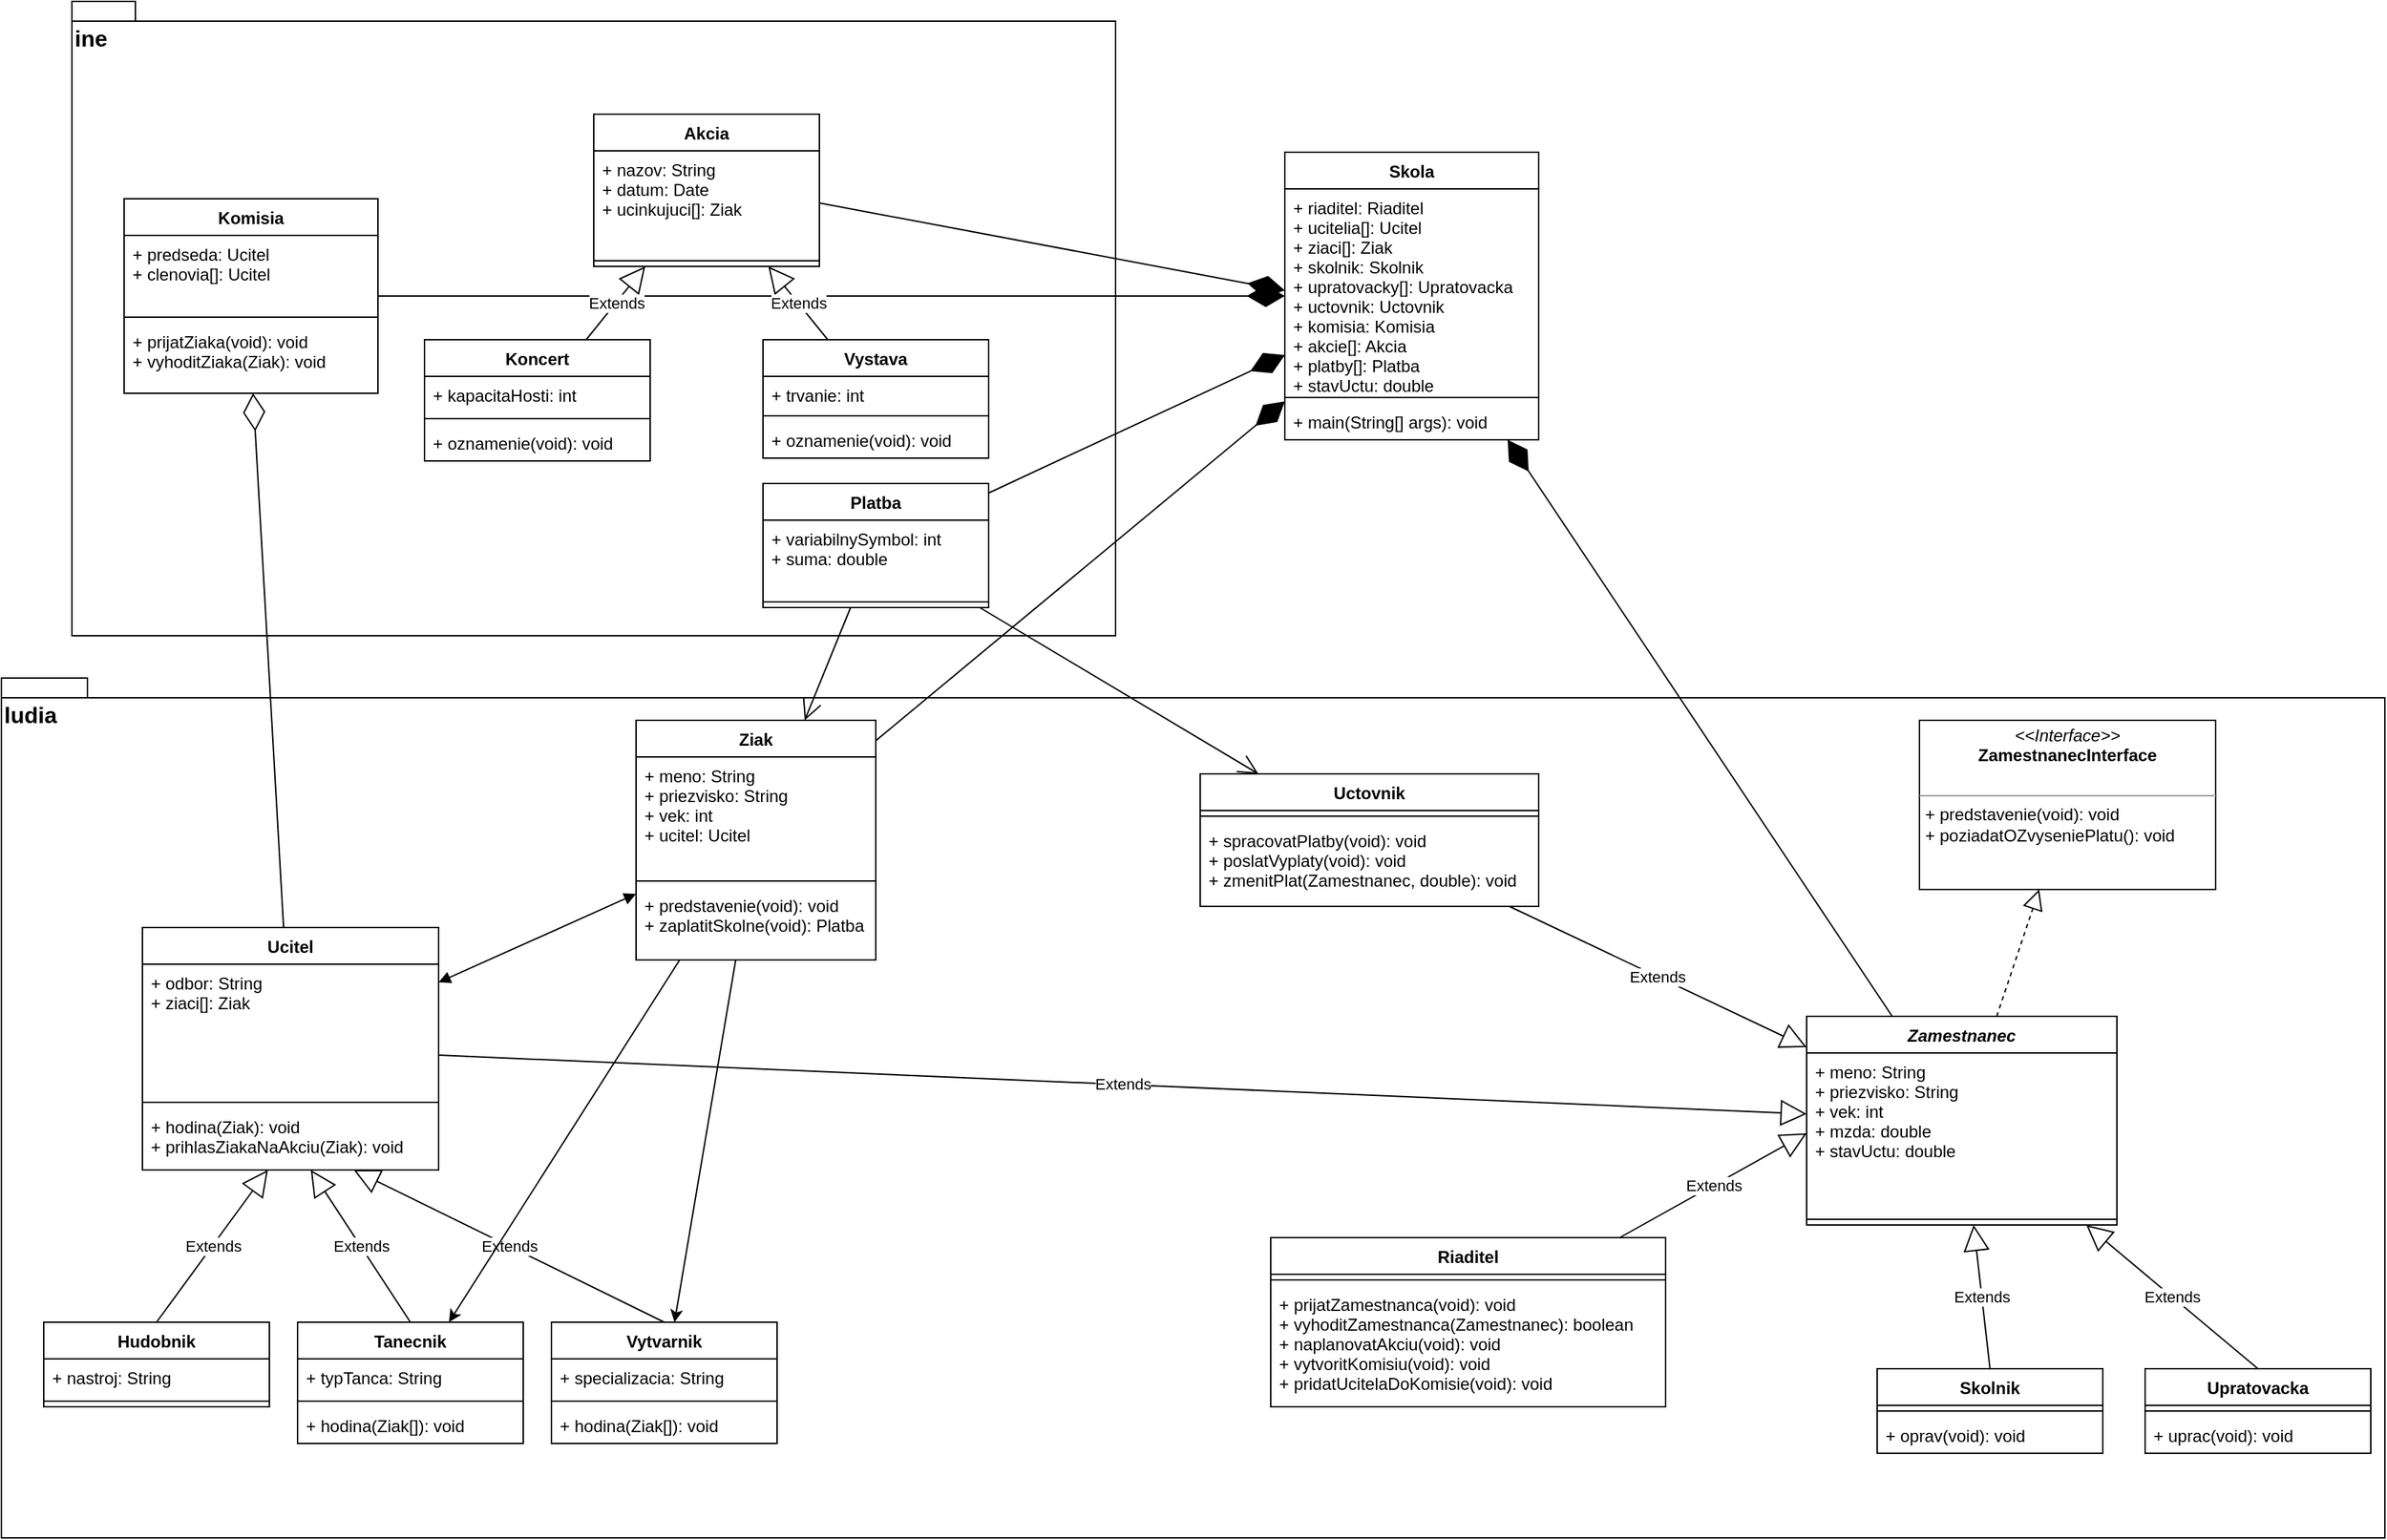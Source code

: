 <mxfile version="13.10.4" type="github">
  <diagram id="N2YPIgNRcK82xlx7fRUC" name="Page-1">
    <mxGraphModel dx="1929" dy="1751" grid="1" gridSize="10" guides="1" tooltips="1" connect="1" arrows="1" fold="1" page="1" pageScale="1" pageWidth="827" pageHeight="1169" math="0" shadow="0">
      <root>
        <mxCell id="0" />
        <mxCell id="1" parent="0" />
        <mxCell id="N0O4WY-tbhQ_1HVdS0zJ-13" value="ine" style="shape=folder;fontStyle=1;spacingTop=10;tabWidth=40;tabHeight=14;tabPosition=left;html=1;align=left;verticalAlign=top;fontSize=16;" parent="1" vertex="1">
          <mxGeometry x="-450" y="-240" width="740" height="450" as="geometry" />
        </mxCell>
        <mxCell id="N0O4WY-tbhQ_1HVdS0zJ-12" value="ludia&lt;br&gt;" style="shape=folder;fontStyle=1;spacingTop=10;tabWidth=40;tabHeight=14;tabPosition=left;html=1;align=left;verticalAlign=top;fontSize=16;" parent="1" vertex="1">
          <mxGeometry x="-500" y="240" width="1690" height="610" as="geometry" />
        </mxCell>
        <mxCell id="FGAskcrmeEgK5uuy6muu-1" value="Skola" style="swimlane;fontStyle=1;align=center;verticalAlign=top;childLayout=stackLayout;horizontal=1;startSize=26;horizontalStack=0;resizeParent=1;resizeParentMax=0;resizeLast=0;collapsible=1;marginBottom=0;" parent="1" vertex="1">
          <mxGeometry x="410" y="-133" width="180" height="204" as="geometry" />
        </mxCell>
        <mxCell id="FGAskcrmeEgK5uuy6muu-2" value="+ riaditel: Riaditel&#xa;+ ucitelia[]: Ucitel&#xa;+ ziaci[]: Ziak&#xa;+ skolnik: Skolnik&#xa;+ upratovacky[]: Upratovacka&#xa;+ uctovnik: Uctovnik&#xa;+ komisia: Komisia&#xa;+ akcie[]: Akcia&#xa;+ platby[]: Platba&#xa;+ stavUctu: double" style="text;strokeColor=none;fillColor=none;align=left;verticalAlign=top;spacingLeft=4;spacingRight=4;overflow=hidden;rotatable=0;points=[[0,0.5],[1,0.5]];portConstraint=eastwest;" parent="FGAskcrmeEgK5uuy6muu-1" vertex="1">
          <mxGeometry y="26" width="180" height="144" as="geometry" />
        </mxCell>
        <mxCell id="FGAskcrmeEgK5uuy6muu-3" value="" style="line;strokeWidth=1;fillColor=none;align=left;verticalAlign=middle;spacingTop=-1;spacingLeft=3;spacingRight=3;rotatable=0;labelPosition=right;points=[];portConstraint=eastwest;" parent="FGAskcrmeEgK5uuy6muu-1" vertex="1">
          <mxGeometry y="170" width="180" height="8" as="geometry" />
        </mxCell>
        <mxCell id="FGAskcrmeEgK5uuy6muu-4" value="+ main(String[] args): void" style="text;strokeColor=none;fillColor=none;align=left;verticalAlign=top;spacingLeft=4;spacingRight=4;overflow=hidden;rotatable=0;points=[[0,0.5],[1,0.5]];portConstraint=eastwest;" parent="FGAskcrmeEgK5uuy6muu-1" vertex="1">
          <mxGeometry y="178" width="180" height="26" as="geometry" />
        </mxCell>
        <mxCell id="FGAskcrmeEgK5uuy6muu-7" value="Riaditel" style="swimlane;fontStyle=1;align=center;verticalAlign=top;childLayout=stackLayout;horizontal=1;startSize=26;horizontalStack=0;resizeParent=1;resizeParentMax=0;resizeLast=0;collapsible=1;marginBottom=0;" parent="1" vertex="1">
          <mxGeometry x="400" y="637" width="280" height="120" as="geometry" />
        </mxCell>
        <mxCell id="FGAskcrmeEgK5uuy6muu-9" value="" style="line;strokeWidth=1;fillColor=none;align=left;verticalAlign=middle;spacingTop=-1;spacingLeft=3;spacingRight=3;rotatable=0;labelPosition=right;points=[];portConstraint=eastwest;" parent="FGAskcrmeEgK5uuy6muu-7" vertex="1">
          <mxGeometry y="26" width="280" height="8" as="geometry" />
        </mxCell>
        <mxCell id="FGAskcrmeEgK5uuy6muu-10" value="+ prijatZamestnanca(void): void&#xa;+ vyhoditZamestnanca(Zamestnanec): boolean&#xa;+ naplanovatAkciu(void): void&#xa;+ vytvoritKomisiu(void): void&#xa;+ pridatUcitelaDoKomisie(void): void" style="text;strokeColor=none;fillColor=none;align=left;verticalAlign=top;spacingLeft=4;spacingRight=4;overflow=hidden;rotatable=0;points=[[0,0.5],[1,0.5]];portConstraint=eastwest;" parent="FGAskcrmeEgK5uuy6muu-7" vertex="1">
          <mxGeometry y="34" width="280" height="86" as="geometry" />
        </mxCell>
        <mxCell id="FGAskcrmeEgK5uuy6muu-11" value="Zamestnanec" style="swimlane;fontStyle=3;align=center;verticalAlign=top;childLayout=stackLayout;horizontal=1;startSize=26;horizontalStack=0;resizeParent=1;resizeParentMax=0;resizeLast=0;collapsible=1;marginBottom=0;" parent="1" vertex="1">
          <mxGeometry x="780" y="480" width="220" height="148" as="geometry" />
        </mxCell>
        <mxCell id="FGAskcrmeEgK5uuy6muu-12" value="+ meno: String&#xa;+ priezvisko: String&#xa;+ vek: int&#xa;+ mzda: double&#xa;+ stavUctu: double" style="text;strokeColor=none;fillColor=none;align=left;verticalAlign=top;spacingLeft=4;spacingRight=4;overflow=hidden;rotatable=0;points=[[0,0.5],[1,0.5]];portConstraint=eastwest;" parent="FGAskcrmeEgK5uuy6muu-11" vertex="1">
          <mxGeometry y="26" width="220" height="114" as="geometry" />
        </mxCell>
        <mxCell id="FGAskcrmeEgK5uuy6muu-13" value="" style="line;strokeWidth=1;fillColor=none;align=left;verticalAlign=middle;spacingTop=-1;spacingLeft=3;spacingRight=3;rotatable=0;labelPosition=right;points=[];portConstraint=eastwest;" parent="FGAskcrmeEgK5uuy6muu-11" vertex="1">
          <mxGeometry y="140" width="220" height="8" as="geometry" />
        </mxCell>
        <mxCell id="FGAskcrmeEgK5uuy6muu-15" value="Skolnik" style="swimlane;fontStyle=1;align=center;verticalAlign=top;childLayout=stackLayout;horizontal=1;startSize=26;horizontalStack=0;resizeParent=1;resizeParentMax=0;resizeLast=0;collapsible=1;marginBottom=0;" parent="1" vertex="1">
          <mxGeometry x="830" y="730" width="160" height="60" as="geometry" />
        </mxCell>
        <mxCell id="FGAskcrmeEgK5uuy6muu-17" value="" style="line;strokeWidth=1;fillColor=none;align=left;verticalAlign=middle;spacingTop=-1;spacingLeft=3;spacingRight=3;rotatable=0;labelPosition=right;points=[];portConstraint=eastwest;" parent="FGAskcrmeEgK5uuy6muu-15" vertex="1">
          <mxGeometry y="26" width="160" height="8" as="geometry" />
        </mxCell>
        <mxCell id="FGAskcrmeEgK5uuy6muu-18" value="+ oprav(void): void" style="text;strokeColor=none;fillColor=none;align=left;verticalAlign=top;spacingLeft=4;spacingRight=4;overflow=hidden;rotatable=0;points=[[0,0.5],[1,0.5]];portConstraint=eastwest;" parent="FGAskcrmeEgK5uuy6muu-15" vertex="1">
          <mxGeometry y="34" width="160" height="26" as="geometry" />
        </mxCell>
        <mxCell id="FGAskcrmeEgK5uuy6muu-19" value="Upratovacka" style="swimlane;fontStyle=1;align=center;verticalAlign=top;childLayout=stackLayout;horizontal=1;startSize=26;horizontalStack=0;resizeParent=1;resizeParentMax=0;resizeLast=0;collapsible=1;marginBottom=0;" parent="1" vertex="1">
          <mxGeometry x="1020" y="730" width="160" height="60" as="geometry" />
        </mxCell>
        <mxCell id="FGAskcrmeEgK5uuy6muu-21" value="" style="line;strokeWidth=1;fillColor=none;align=left;verticalAlign=middle;spacingTop=-1;spacingLeft=3;spacingRight=3;rotatable=0;labelPosition=right;points=[];portConstraint=eastwest;" parent="FGAskcrmeEgK5uuy6muu-19" vertex="1">
          <mxGeometry y="26" width="160" height="8" as="geometry" />
        </mxCell>
        <mxCell id="FGAskcrmeEgK5uuy6muu-22" value="+ uprac(void): void" style="text;strokeColor=none;fillColor=none;align=left;verticalAlign=top;spacingLeft=4;spacingRight=4;overflow=hidden;rotatable=0;points=[[0,0.5],[1,0.5]];portConstraint=eastwest;" parent="FGAskcrmeEgK5uuy6muu-19" vertex="1">
          <mxGeometry y="34" width="160" height="26" as="geometry" />
        </mxCell>
        <mxCell id="FGAskcrmeEgK5uuy6muu-23" value="Uctovnik" style="swimlane;fontStyle=1;align=center;verticalAlign=top;childLayout=stackLayout;horizontal=1;startSize=26;horizontalStack=0;resizeParent=1;resizeParentMax=0;resizeLast=0;collapsible=1;marginBottom=0;" parent="1" vertex="1">
          <mxGeometry x="350" y="308" width="240" height="94" as="geometry" />
        </mxCell>
        <mxCell id="FGAskcrmeEgK5uuy6muu-25" value="" style="line;strokeWidth=1;fillColor=none;align=left;verticalAlign=middle;spacingTop=-1;spacingLeft=3;spacingRight=3;rotatable=0;labelPosition=right;points=[];portConstraint=eastwest;" parent="FGAskcrmeEgK5uuy6muu-23" vertex="1">
          <mxGeometry y="26" width="240" height="8" as="geometry" />
        </mxCell>
        <mxCell id="FGAskcrmeEgK5uuy6muu-26" value="+ spracovatPlatby(void): void&#xa;+ poslatVyplaty(void): void&#xa;+ zmenitPlat(Zamestnanec, double): void" style="text;strokeColor=none;fillColor=none;align=left;verticalAlign=top;spacingLeft=4;spacingRight=4;overflow=hidden;rotatable=0;points=[[0,0.5],[1,0.5]];portConstraint=eastwest;" parent="FGAskcrmeEgK5uuy6muu-23" vertex="1">
          <mxGeometry y="34" width="240" height="60" as="geometry" />
        </mxCell>
        <mxCell id="FGAskcrmeEgK5uuy6muu-27" value="Ucitel" style="swimlane;fontStyle=1;align=center;verticalAlign=top;childLayout=stackLayout;horizontal=1;startSize=26;horizontalStack=0;resizeParent=1;resizeParentMax=0;resizeLast=0;collapsible=1;marginBottom=0;" parent="1" vertex="1">
          <mxGeometry x="-400" y="417" width="210" height="172" as="geometry" />
        </mxCell>
        <mxCell id="FGAskcrmeEgK5uuy6muu-28" value="+ odbor: String&#xa;+ ziaci[]: Ziak" style="text;strokeColor=none;fillColor=none;align=left;verticalAlign=top;spacingLeft=4;spacingRight=4;overflow=hidden;rotatable=0;points=[[0,0.5],[1,0.5]];portConstraint=eastwest;" parent="FGAskcrmeEgK5uuy6muu-27" vertex="1">
          <mxGeometry y="26" width="210" height="94" as="geometry" />
        </mxCell>
        <mxCell id="FGAskcrmeEgK5uuy6muu-29" value="" style="line;strokeWidth=1;fillColor=none;align=left;verticalAlign=middle;spacingTop=-1;spacingLeft=3;spacingRight=3;rotatable=0;labelPosition=right;points=[];portConstraint=eastwest;" parent="FGAskcrmeEgK5uuy6muu-27" vertex="1">
          <mxGeometry y="120" width="210" height="8" as="geometry" />
        </mxCell>
        <mxCell id="FGAskcrmeEgK5uuy6muu-30" value="+ hodina(Ziak): void&#xa;+ prihlasZiakaNaAkciu(Ziak): void" style="text;strokeColor=none;fillColor=none;align=left;verticalAlign=top;spacingLeft=4;spacingRight=4;overflow=hidden;rotatable=0;points=[[0,0.5],[1,0.5]];portConstraint=eastwest;" parent="FGAskcrmeEgK5uuy6muu-27" vertex="1">
          <mxGeometry y="128" width="210" height="44" as="geometry" />
        </mxCell>
        <mxCell id="FGAskcrmeEgK5uuy6muu-35" value="Ziak" style="swimlane;fontStyle=1;align=center;verticalAlign=top;childLayout=stackLayout;horizontal=1;startSize=26;horizontalStack=0;resizeParent=1;resizeParentMax=0;resizeLast=0;collapsible=1;marginBottom=0;" parent="1" vertex="1">
          <mxGeometry x="-50" y="270" width="170" height="170" as="geometry" />
        </mxCell>
        <mxCell id="FGAskcrmeEgK5uuy6muu-36" value="+ meno: String&#xa;+ priezvisko: String&#xa;+ vek: int&#xa;+ ucitel: Ucitel" style="text;strokeColor=none;fillColor=none;align=left;verticalAlign=top;spacingLeft=4;spacingRight=4;overflow=hidden;rotatable=0;points=[[0,0.5],[1,0.5]];portConstraint=eastwest;" parent="FGAskcrmeEgK5uuy6muu-35" vertex="1">
          <mxGeometry y="26" width="170" height="84" as="geometry" />
        </mxCell>
        <mxCell id="FGAskcrmeEgK5uuy6muu-37" value="" style="line;strokeWidth=1;fillColor=none;align=left;verticalAlign=middle;spacingTop=-1;spacingLeft=3;spacingRight=3;rotatable=0;labelPosition=right;points=[];portConstraint=eastwest;" parent="FGAskcrmeEgK5uuy6muu-35" vertex="1">
          <mxGeometry y="110" width="170" height="8" as="geometry" />
        </mxCell>
        <mxCell id="FGAskcrmeEgK5uuy6muu-38" value="+ predstavenie(void): void&#xa;+ zaplatitSkolne(void): Platba" style="text;strokeColor=none;fillColor=none;align=left;verticalAlign=top;spacingLeft=4;spacingRight=4;overflow=hidden;rotatable=0;points=[[0,0.5],[1,0.5]];portConstraint=eastwest;" parent="FGAskcrmeEgK5uuy6muu-35" vertex="1">
          <mxGeometry y="118" width="170" height="52" as="geometry" />
        </mxCell>
        <mxCell id="FGAskcrmeEgK5uuy6muu-39" value="Extends" style="endArrow=block;endSize=16;endFill=0;html=1;exitX=0.5;exitY=0;exitDx=0;exitDy=0;" parent="1" source="FGAskcrmeEgK5uuy6muu-15" target="FGAskcrmeEgK5uuy6muu-11" edge="1">
          <mxGeometry width="160" relative="1" as="geometry">
            <mxPoint x="130" y="350" as="sourcePoint" />
            <mxPoint x="290" y="350" as="targetPoint" />
          </mxGeometry>
        </mxCell>
        <mxCell id="FGAskcrmeEgK5uuy6muu-40" value="Extends" style="endArrow=block;endSize=16;endFill=0;html=1;exitX=0.5;exitY=0;exitDx=0;exitDy=0;" parent="1" source="FGAskcrmeEgK5uuy6muu-19" target="FGAskcrmeEgK5uuy6muu-11" edge="1">
          <mxGeometry width="160" relative="1" as="geometry">
            <mxPoint x="430" y="375.01" as="sourcePoint" />
            <mxPoint x="630" y="309.998" as="targetPoint" />
          </mxGeometry>
        </mxCell>
        <mxCell id="FGAskcrmeEgK5uuy6muu-41" value="Extends" style="endArrow=block;endSize=16;endFill=0;html=1;" parent="1" source="FGAskcrmeEgK5uuy6muu-23" target="FGAskcrmeEgK5uuy6muu-11" edge="1">
          <mxGeometry width="160" relative="1" as="geometry">
            <mxPoint x="394" y="410" as="sourcePoint" />
            <mxPoint x="414" y="350.006" as="targetPoint" />
          </mxGeometry>
        </mxCell>
        <mxCell id="FGAskcrmeEgK5uuy6muu-42" value="Extends" style="endArrow=block;endSize=16;endFill=0;html=1;" parent="1" source="FGAskcrmeEgK5uuy6muu-27" target="FGAskcrmeEgK5uuy6muu-11" edge="1">
          <mxGeometry width="160" relative="1" as="geometry">
            <mxPoint x="626.96" y="364" as="sourcePoint" />
            <mxPoint x="550" y="300.002" as="targetPoint" />
          </mxGeometry>
        </mxCell>
        <mxCell id="FGAskcrmeEgK5uuy6muu-43" value="Extends" style="endArrow=block;endSize=16;endFill=0;html=1;entryX=0;entryY=0.5;entryDx=0;entryDy=0;" parent="1" source="FGAskcrmeEgK5uuy6muu-7" target="FGAskcrmeEgK5uuy6muu-12" edge="1">
          <mxGeometry width="160" relative="1" as="geometry">
            <mxPoint x="270" y="233" as="sourcePoint" />
            <mxPoint x="111.52" y="40.002" as="targetPoint" />
          </mxGeometry>
        </mxCell>
        <mxCell id="FGAskcrmeEgK5uuy6muu-44" value="Komisia" style="swimlane;fontStyle=1;align=center;verticalAlign=top;childLayout=stackLayout;horizontal=1;startSize=26;horizontalStack=0;resizeParent=1;resizeParentMax=0;resizeLast=0;collapsible=1;marginBottom=0;" parent="1" vertex="1">
          <mxGeometry x="-413" y="-100" width="180" height="138" as="geometry" />
        </mxCell>
        <mxCell id="FGAskcrmeEgK5uuy6muu-45" value="+ predseda: Ucitel&#xa;+ clenovia[]: Ucitel" style="text;strokeColor=none;fillColor=none;align=left;verticalAlign=top;spacingLeft=4;spacingRight=4;overflow=hidden;rotatable=0;points=[[0,0.5],[1,0.5]];portConstraint=eastwest;" parent="FGAskcrmeEgK5uuy6muu-44" vertex="1">
          <mxGeometry y="26" width="180" height="54" as="geometry" />
        </mxCell>
        <mxCell id="FGAskcrmeEgK5uuy6muu-46" value="" style="line;strokeWidth=1;fillColor=none;align=left;verticalAlign=middle;spacingTop=-1;spacingLeft=3;spacingRight=3;rotatable=0;labelPosition=right;points=[];portConstraint=eastwest;" parent="FGAskcrmeEgK5uuy6muu-44" vertex="1">
          <mxGeometry y="80" width="180" height="8" as="geometry" />
        </mxCell>
        <mxCell id="FGAskcrmeEgK5uuy6muu-47" value="+ prijatZiaka(void): void&#xa;+ vyhoditZiaka(Ziak): void" style="text;strokeColor=none;fillColor=none;align=left;verticalAlign=top;spacingLeft=4;spacingRight=4;overflow=hidden;rotatable=0;points=[[0,0.5],[1,0.5]];portConstraint=eastwest;" parent="FGAskcrmeEgK5uuy6muu-44" vertex="1">
          <mxGeometry y="88" width="180" height="50" as="geometry" />
        </mxCell>
        <mxCell id="FGAskcrmeEgK5uuy6muu-49" value="" style="endArrow=diamondThin;endFill=0;endSize=24;html=1;" parent="1" source="FGAskcrmeEgK5uuy6muu-27" target="FGAskcrmeEgK5uuy6muu-47" edge="1">
          <mxGeometry width="160" relative="1" as="geometry">
            <mxPoint x="800" y="260" as="sourcePoint" />
            <mxPoint x="970" y="490" as="targetPoint" />
          </mxGeometry>
        </mxCell>
        <mxCell id="FGAskcrmeEgK5uuy6muu-50" value="Platba" style="swimlane;fontStyle=1;align=center;verticalAlign=top;childLayout=stackLayout;horizontal=1;startSize=26;horizontalStack=0;resizeParent=1;resizeParentMax=0;resizeLast=0;collapsible=1;marginBottom=0;" parent="1" vertex="1">
          <mxGeometry x="40" y="102" width="160" height="88" as="geometry" />
        </mxCell>
        <mxCell id="FGAskcrmeEgK5uuy6muu-51" value="+ variabilnySymbol: int&#xa;+ suma: double" style="text;strokeColor=none;fillColor=none;align=left;verticalAlign=top;spacingLeft=4;spacingRight=4;overflow=hidden;rotatable=0;points=[[0,0.5],[1,0.5]];portConstraint=eastwest;" parent="FGAskcrmeEgK5uuy6muu-50" vertex="1">
          <mxGeometry y="26" width="160" height="54" as="geometry" />
        </mxCell>
        <mxCell id="FGAskcrmeEgK5uuy6muu-52" value="" style="line;strokeWidth=1;fillColor=none;align=left;verticalAlign=middle;spacingTop=-1;spacingLeft=3;spacingRight=3;rotatable=0;labelPosition=right;points=[];portConstraint=eastwest;" parent="FGAskcrmeEgK5uuy6muu-50" vertex="1">
          <mxGeometry y="80" width="160" height="8" as="geometry" />
        </mxCell>
        <mxCell id="FGAskcrmeEgK5uuy6muu-54" value="" style="endArrow=diamondThin;endFill=1;endSize=24;html=1;" parent="1" source="FGAskcrmeEgK5uuy6muu-50" target="FGAskcrmeEgK5uuy6muu-1" edge="1">
          <mxGeometry width="160" relative="1" as="geometry">
            <mxPoint x="275" y="530" as="sourcePoint" />
            <mxPoint x="435" y="530" as="targetPoint" />
          </mxGeometry>
        </mxCell>
        <mxCell id="FGAskcrmeEgK5uuy6muu-55" value="Akcia" style="swimlane;fontStyle=1;align=center;verticalAlign=top;childLayout=stackLayout;horizontal=1;startSize=26;horizontalStack=0;resizeParent=1;resizeParentMax=0;resizeLast=0;collapsible=1;marginBottom=0;" parent="1" vertex="1">
          <mxGeometry x="-80" y="-160" width="160" height="108" as="geometry" />
        </mxCell>
        <mxCell id="FGAskcrmeEgK5uuy6muu-56" value="+ nazov: String&#xa;+ datum: Date&#xa;+ ucinkujuci[]: Ziak" style="text;strokeColor=none;fillColor=none;align=left;verticalAlign=top;spacingLeft=4;spacingRight=4;overflow=hidden;rotatable=0;points=[[0,0.5],[1,0.5]];portConstraint=eastwest;" parent="FGAskcrmeEgK5uuy6muu-55" vertex="1">
          <mxGeometry y="26" width="160" height="74" as="geometry" />
        </mxCell>
        <mxCell id="FGAskcrmeEgK5uuy6muu-57" value="" style="line;strokeWidth=1;fillColor=none;align=left;verticalAlign=middle;spacingTop=-1;spacingLeft=3;spacingRight=3;rotatable=0;labelPosition=right;points=[];portConstraint=eastwest;" parent="FGAskcrmeEgK5uuy6muu-55" vertex="1">
          <mxGeometry y="100" width="160" height="8" as="geometry" />
        </mxCell>
        <mxCell id="FGAskcrmeEgK5uuy6muu-63" value="" style="endArrow=diamondThin;endFill=1;endSize=24;html=1;exitX=1;exitY=0.5;exitDx=0;exitDy=0;entryX=0;entryY=0.5;entryDx=0;entryDy=0;" parent="1" source="FGAskcrmeEgK5uuy6muu-56" target="FGAskcrmeEgK5uuy6muu-2" edge="1">
          <mxGeometry width="160" relative="1" as="geometry">
            <mxPoint x="100" y="50" as="sourcePoint" />
            <mxPoint x="310" y="30" as="targetPoint" />
          </mxGeometry>
        </mxCell>
        <mxCell id="FGAskcrmeEgK5uuy6muu-64" value="Hudobnik" style="swimlane;fontStyle=1;align=center;verticalAlign=top;childLayout=stackLayout;horizontal=1;startSize=26;horizontalStack=0;resizeParent=1;resizeParentMax=0;resizeLast=0;collapsible=1;marginBottom=0;" parent="1" vertex="1">
          <mxGeometry x="-470" y="697" width="160" height="60" as="geometry" />
        </mxCell>
        <mxCell id="FGAskcrmeEgK5uuy6muu-65" value="+ nastroj: String" style="text;strokeColor=none;fillColor=none;align=left;verticalAlign=top;spacingLeft=4;spacingRight=4;overflow=hidden;rotatable=0;points=[[0,0.5],[1,0.5]];portConstraint=eastwest;" parent="FGAskcrmeEgK5uuy6muu-64" vertex="1">
          <mxGeometry y="26" width="160" height="26" as="geometry" />
        </mxCell>
        <mxCell id="FGAskcrmeEgK5uuy6muu-66" value="" style="line;strokeWidth=1;fillColor=none;align=left;verticalAlign=middle;spacingTop=-1;spacingLeft=3;spacingRight=3;rotatable=0;labelPosition=right;points=[];portConstraint=eastwest;" parent="FGAskcrmeEgK5uuy6muu-64" vertex="1">
          <mxGeometry y="52" width="160" height="8" as="geometry" />
        </mxCell>
        <mxCell id="FGAskcrmeEgK5uuy6muu-68" value="Tanecnik" style="swimlane;fontStyle=1;align=center;verticalAlign=top;childLayout=stackLayout;horizontal=1;startSize=26;horizontalStack=0;resizeParent=1;resizeParentMax=0;resizeLast=0;collapsible=1;marginBottom=0;" parent="1" vertex="1">
          <mxGeometry x="-290" y="697" width="160" height="86" as="geometry" />
        </mxCell>
        <mxCell id="FGAskcrmeEgK5uuy6muu-69" value="+ typTanca: String" style="text;strokeColor=none;fillColor=none;align=left;verticalAlign=top;spacingLeft=4;spacingRight=4;overflow=hidden;rotatable=0;points=[[0,0.5],[1,0.5]];portConstraint=eastwest;" parent="FGAskcrmeEgK5uuy6muu-68" vertex="1">
          <mxGeometry y="26" width="160" height="26" as="geometry" />
        </mxCell>
        <mxCell id="FGAskcrmeEgK5uuy6muu-70" value="" style="line;strokeWidth=1;fillColor=none;align=left;verticalAlign=middle;spacingTop=-1;spacingLeft=3;spacingRight=3;rotatable=0;labelPosition=right;points=[];portConstraint=eastwest;" parent="FGAskcrmeEgK5uuy6muu-68" vertex="1">
          <mxGeometry y="52" width="160" height="8" as="geometry" />
        </mxCell>
        <mxCell id="FGAskcrmeEgK5uuy6muu-71" value="+ hodina(Ziak[]): void" style="text;strokeColor=none;fillColor=none;align=left;verticalAlign=top;spacingLeft=4;spacingRight=4;overflow=hidden;rotatable=0;points=[[0,0.5],[1,0.5]];portConstraint=eastwest;" parent="FGAskcrmeEgK5uuy6muu-68" vertex="1">
          <mxGeometry y="60" width="160" height="26" as="geometry" />
        </mxCell>
        <mxCell id="FGAskcrmeEgK5uuy6muu-72" value="Vytvarnik" style="swimlane;fontStyle=1;align=center;verticalAlign=top;childLayout=stackLayout;horizontal=1;startSize=26;horizontalStack=0;resizeParent=1;resizeParentMax=0;resizeLast=0;collapsible=1;marginBottom=0;" parent="1" vertex="1">
          <mxGeometry x="-110" y="697" width="160" height="86" as="geometry" />
        </mxCell>
        <mxCell id="FGAskcrmeEgK5uuy6muu-73" value="+ specializacia: String" style="text;strokeColor=none;fillColor=none;align=left;verticalAlign=top;spacingLeft=4;spacingRight=4;overflow=hidden;rotatable=0;points=[[0,0.5],[1,0.5]];portConstraint=eastwest;" parent="FGAskcrmeEgK5uuy6muu-72" vertex="1">
          <mxGeometry y="26" width="160" height="26" as="geometry" />
        </mxCell>
        <mxCell id="FGAskcrmeEgK5uuy6muu-74" value="" style="line;strokeWidth=1;fillColor=none;align=left;verticalAlign=middle;spacingTop=-1;spacingLeft=3;spacingRight=3;rotatable=0;labelPosition=right;points=[];portConstraint=eastwest;" parent="FGAskcrmeEgK5uuy6muu-72" vertex="1">
          <mxGeometry y="52" width="160" height="8" as="geometry" />
        </mxCell>
        <mxCell id="FGAskcrmeEgK5uuy6muu-75" value="+ hodina(Ziak[]): void" style="text;strokeColor=none;fillColor=none;align=left;verticalAlign=top;spacingLeft=4;spacingRight=4;overflow=hidden;rotatable=0;points=[[0,0.5],[1,0.5]];portConstraint=eastwest;" parent="FGAskcrmeEgK5uuy6muu-72" vertex="1">
          <mxGeometry y="60" width="160" height="26" as="geometry" />
        </mxCell>
        <mxCell id="FGAskcrmeEgK5uuy6muu-76" value="Extends" style="endArrow=block;endSize=16;endFill=0;html=1;exitX=0.5;exitY=0;exitDx=0;exitDy=0;" parent="1" source="FGAskcrmeEgK5uuy6muu-64" target="FGAskcrmeEgK5uuy6muu-30" edge="1">
          <mxGeometry width="160" relative="1" as="geometry">
            <mxPoint x="955.98" y="270" as="sourcePoint" />
            <mxPoint x="884.02" y="206.002" as="targetPoint" />
          </mxGeometry>
        </mxCell>
        <mxCell id="FGAskcrmeEgK5uuy6muu-77" value="Extends" style="endArrow=block;endSize=16;endFill=0;html=1;exitX=0.5;exitY=0;exitDx=0;exitDy=0;" parent="1" source="FGAskcrmeEgK5uuy6muu-68" target="FGAskcrmeEgK5uuy6muu-30" edge="1">
          <mxGeometry width="160" relative="1" as="geometry">
            <mxPoint x="948.72" y="560" as="sourcePoint" />
            <mxPoint x="830.0" y="534.988" as="targetPoint" />
          </mxGeometry>
        </mxCell>
        <mxCell id="FGAskcrmeEgK5uuy6muu-78" value="Extends" style="endArrow=block;endSize=16;endFill=0;html=1;exitX=0.5;exitY=0;exitDx=0;exitDy=0;" parent="1" source="FGAskcrmeEgK5uuy6muu-72" target="FGAskcrmeEgK5uuy6muu-30" edge="1">
          <mxGeometry width="160" relative="1" as="geometry">
            <mxPoint x="1180" y="560" as="sourcePoint" />
            <mxPoint x="880" y="521" as="targetPoint" />
          </mxGeometry>
        </mxCell>
        <mxCell id="wdaKAkpnPhXucoNaanQ8-6" value="" style="endArrow=block;startArrow=block;endFill=1;startFill=1;html=1;" parent="1" source="FGAskcrmeEgK5uuy6muu-35" target="FGAskcrmeEgK5uuy6muu-27" edge="1">
          <mxGeometry width="160" relative="1" as="geometry">
            <mxPoint x="680" y="320" as="sourcePoint" />
            <mxPoint x="840" y="320" as="targetPoint" />
          </mxGeometry>
        </mxCell>
        <mxCell id="wdaKAkpnPhXucoNaanQ8-15" value="" style="endArrow=diamondThin;endFill=1;endSize=24;html=1;" parent="1" source="FGAskcrmeEgK5uuy6muu-44" target="FGAskcrmeEgK5uuy6muu-1" edge="1">
          <mxGeometry width="160" relative="1" as="geometry">
            <mxPoint x="790" y="-49.422" as="sourcePoint" />
            <mxPoint x="620" y="-119.998" as="targetPoint" />
          </mxGeometry>
        </mxCell>
        <mxCell id="wdaKAkpnPhXucoNaanQ8-16" value="" style="endArrow=diamondThin;endFill=1;endSize=24;html=1;" parent="1" source="FGAskcrmeEgK5uuy6muu-35" target="FGAskcrmeEgK5uuy6muu-1" edge="1">
          <mxGeometry width="160" relative="1" as="geometry">
            <mxPoint x="720" y="180" as="sourcePoint" />
            <mxPoint x="570" y="120.469" as="targetPoint" />
          </mxGeometry>
        </mxCell>
        <mxCell id="mMYK5gKypq0NSWT7dWi9-1" value="" style="endArrow=open;endFill=1;endSize=12;html=1;" parent="1" source="FGAskcrmeEgK5uuy6muu-50" target="FGAskcrmeEgK5uuy6muu-23" edge="1">
          <mxGeometry width="160" relative="1" as="geometry">
            <mxPoint x="430" y="270" as="sourcePoint" />
            <mxPoint x="590" y="270" as="targetPoint" />
          </mxGeometry>
        </mxCell>
        <mxCell id="mMYK5gKypq0NSWT7dWi9-2" value="" style="endArrow=open;endFill=1;endSize=12;html=1;" parent="1" source="FGAskcrmeEgK5uuy6muu-50" target="FGAskcrmeEgK5uuy6muu-35" edge="1">
          <mxGeometry width="160" relative="1" as="geometry">
            <mxPoint x="430" y="270" as="sourcePoint" />
            <mxPoint x="590" y="270" as="targetPoint" />
          </mxGeometry>
        </mxCell>
        <mxCell id="DrhECYzxIYrlrEp4MLc3-1" value="" style="endArrow=diamondThin;endFill=1;endSize=24;html=1;" parent="1" source="FGAskcrmeEgK5uuy6muu-11" target="FGAskcrmeEgK5uuy6muu-1" edge="1">
          <mxGeometry width="160" relative="1" as="geometry">
            <mxPoint x="520" y="190" as="sourcePoint" />
            <mxPoint x="680" y="190" as="targetPoint" />
          </mxGeometry>
        </mxCell>
        <mxCell id="CUzo3tXXIPhrjoaj5Lqd-1" value="Koncert" style="swimlane;fontStyle=1;align=center;verticalAlign=top;childLayout=stackLayout;horizontal=1;startSize=26;horizontalStack=0;resizeParent=1;resizeParentMax=0;resizeLast=0;collapsible=1;marginBottom=0;" parent="1" vertex="1">
          <mxGeometry x="-200" width="160" height="86" as="geometry" />
        </mxCell>
        <mxCell id="CUzo3tXXIPhrjoaj5Lqd-2" value="+ kapacitaHosti: int" style="text;strokeColor=none;fillColor=none;align=left;verticalAlign=top;spacingLeft=4;spacingRight=4;overflow=hidden;rotatable=0;points=[[0,0.5],[1,0.5]];portConstraint=eastwest;" parent="CUzo3tXXIPhrjoaj5Lqd-1" vertex="1">
          <mxGeometry y="26" width="160" height="26" as="geometry" />
        </mxCell>
        <mxCell id="CUzo3tXXIPhrjoaj5Lqd-3" value="" style="line;strokeWidth=1;fillColor=none;align=left;verticalAlign=middle;spacingTop=-1;spacingLeft=3;spacingRight=3;rotatable=0;labelPosition=right;points=[];portConstraint=eastwest;" parent="CUzo3tXXIPhrjoaj5Lqd-1" vertex="1">
          <mxGeometry y="52" width="160" height="8" as="geometry" />
        </mxCell>
        <mxCell id="CUzo3tXXIPhrjoaj5Lqd-4" value="+ oznamenie(void): void" style="text;strokeColor=none;fillColor=none;align=left;verticalAlign=top;spacingLeft=4;spacingRight=4;overflow=hidden;rotatable=0;points=[[0,0.5],[1,0.5]];portConstraint=eastwest;" parent="CUzo3tXXIPhrjoaj5Lqd-1" vertex="1">
          <mxGeometry y="60" width="160" height="26" as="geometry" />
        </mxCell>
        <mxCell id="CUzo3tXXIPhrjoaj5Lqd-5" value="Vystava" style="swimlane;fontStyle=1;align=center;verticalAlign=top;childLayout=stackLayout;horizontal=1;startSize=26;horizontalStack=0;resizeParent=1;resizeParentMax=0;resizeLast=0;collapsible=1;marginBottom=0;" parent="1" vertex="1">
          <mxGeometry x="40" width="160" height="84" as="geometry" />
        </mxCell>
        <mxCell id="CUzo3tXXIPhrjoaj5Lqd-6" value="+ trvanie: int" style="text;strokeColor=none;fillColor=none;align=left;verticalAlign=top;spacingLeft=4;spacingRight=4;overflow=hidden;rotatable=0;points=[[0,0.5],[1,0.5]];portConstraint=eastwest;" parent="CUzo3tXXIPhrjoaj5Lqd-5" vertex="1">
          <mxGeometry y="26" width="160" height="24" as="geometry" />
        </mxCell>
        <mxCell id="CUzo3tXXIPhrjoaj5Lqd-7" value="" style="line;strokeWidth=1;fillColor=none;align=left;verticalAlign=middle;spacingTop=-1;spacingLeft=3;spacingRight=3;rotatable=0;labelPosition=right;points=[];portConstraint=eastwest;" parent="CUzo3tXXIPhrjoaj5Lqd-5" vertex="1">
          <mxGeometry y="50" width="160" height="8" as="geometry" />
        </mxCell>
        <mxCell id="CUzo3tXXIPhrjoaj5Lqd-8" value="+ oznamenie(void): void" style="text;strokeColor=none;fillColor=none;align=left;verticalAlign=top;spacingLeft=4;spacingRight=4;overflow=hidden;rotatable=0;points=[[0,0.5],[1,0.5]];portConstraint=eastwest;" parent="CUzo3tXXIPhrjoaj5Lqd-5" vertex="1">
          <mxGeometry y="58" width="160" height="26" as="geometry" />
        </mxCell>
        <mxCell id="CUzo3tXXIPhrjoaj5Lqd-9" value="Extends" style="endArrow=block;endSize=16;endFill=0;html=1;" parent="1" source="CUzo3tXXIPhrjoaj5Lqd-1" target="FGAskcrmeEgK5uuy6muu-55" edge="1">
          <mxGeometry width="160" relative="1" as="geometry">
            <mxPoint x="-240" y="-60" as="sourcePoint" />
            <mxPoint x="-300.002" y="-162" as="targetPoint" />
          </mxGeometry>
        </mxCell>
        <mxCell id="CUzo3tXXIPhrjoaj5Lqd-10" value="Extends" style="endArrow=block;endSize=16;endFill=0;html=1;" parent="1" source="CUzo3tXXIPhrjoaj5Lqd-5" target="FGAskcrmeEgK5uuy6muu-55" edge="1">
          <mxGeometry width="160" relative="1" as="geometry">
            <mxPoint x="-19.999" y="22" as="sourcePoint" />
            <mxPoint x="21.88" y="-30" as="targetPoint" />
          </mxGeometry>
        </mxCell>
        <mxCell id="N0O4WY-tbhQ_1HVdS0zJ-9" value="" style="endArrow=classic;html=1;" parent="1" source="FGAskcrmeEgK5uuy6muu-35" target="FGAskcrmeEgK5uuy6muu-72" edge="1">
          <mxGeometry width="50" height="50" relative="1" as="geometry">
            <mxPoint x="230" y="550" as="sourcePoint" />
            <mxPoint x="280" y="500" as="targetPoint" />
          </mxGeometry>
        </mxCell>
        <mxCell id="N0O4WY-tbhQ_1HVdS0zJ-11" value="" style="endArrow=classic;html=1;" parent="1" source="FGAskcrmeEgK5uuy6muu-35" target="FGAskcrmeEgK5uuy6muu-68" edge="1">
          <mxGeometry width="50" height="50" relative="1" as="geometry">
            <mxPoint x="30.649" y="450" as="sourcePoint" />
            <mxPoint x="-12.74" y="707" as="targetPoint" />
          </mxGeometry>
        </mxCell>
        <mxCell id="N0O4WY-tbhQ_1HVdS0zJ-15" value="&lt;p style=&quot;margin: 0px ; margin-top: 4px ; text-align: center&quot;&gt;&lt;i&gt;&amp;lt;&amp;lt;Interface&amp;gt;&amp;gt;&lt;/i&gt;&lt;br&gt;&lt;b&gt;ZamestnanecInterface&lt;/b&gt;&lt;/p&gt;&lt;p style=&quot;margin: 0px ; margin-left: 4px&quot;&gt;&lt;br&gt;&lt;/p&gt;&lt;hr size=&quot;1&quot;&gt;&lt;p style=&quot;margin: 0px ; margin-left: 4px&quot;&gt;+ predstavenie(void): void&lt;br&gt;+ poziadatOZvyseniePlatu(): void&lt;/p&gt;" style="verticalAlign=top;align=left;overflow=fill;fontSize=12;fontFamily=Helvetica;html=1;" parent="1" vertex="1">
          <mxGeometry x="860" y="270" width="210" height="120" as="geometry" />
        </mxCell>
        <mxCell id="N0O4WY-tbhQ_1HVdS0zJ-16" value="" style="endArrow=block;dashed=1;endFill=0;endSize=12;html=1;fontSize=16;" parent="1" source="FGAskcrmeEgK5uuy6muu-11" target="N0O4WY-tbhQ_1HVdS0zJ-15" edge="1">
          <mxGeometry width="160" relative="1" as="geometry">
            <mxPoint x="760" y="210" as="sourcePoint" />
            <mxPoint x="920" y="210" as="targetPoint" />
          </mxGeometry>
        </mxCell>
      </root>
    </mxGraphModel>
  </diagram>
</mxfile>
